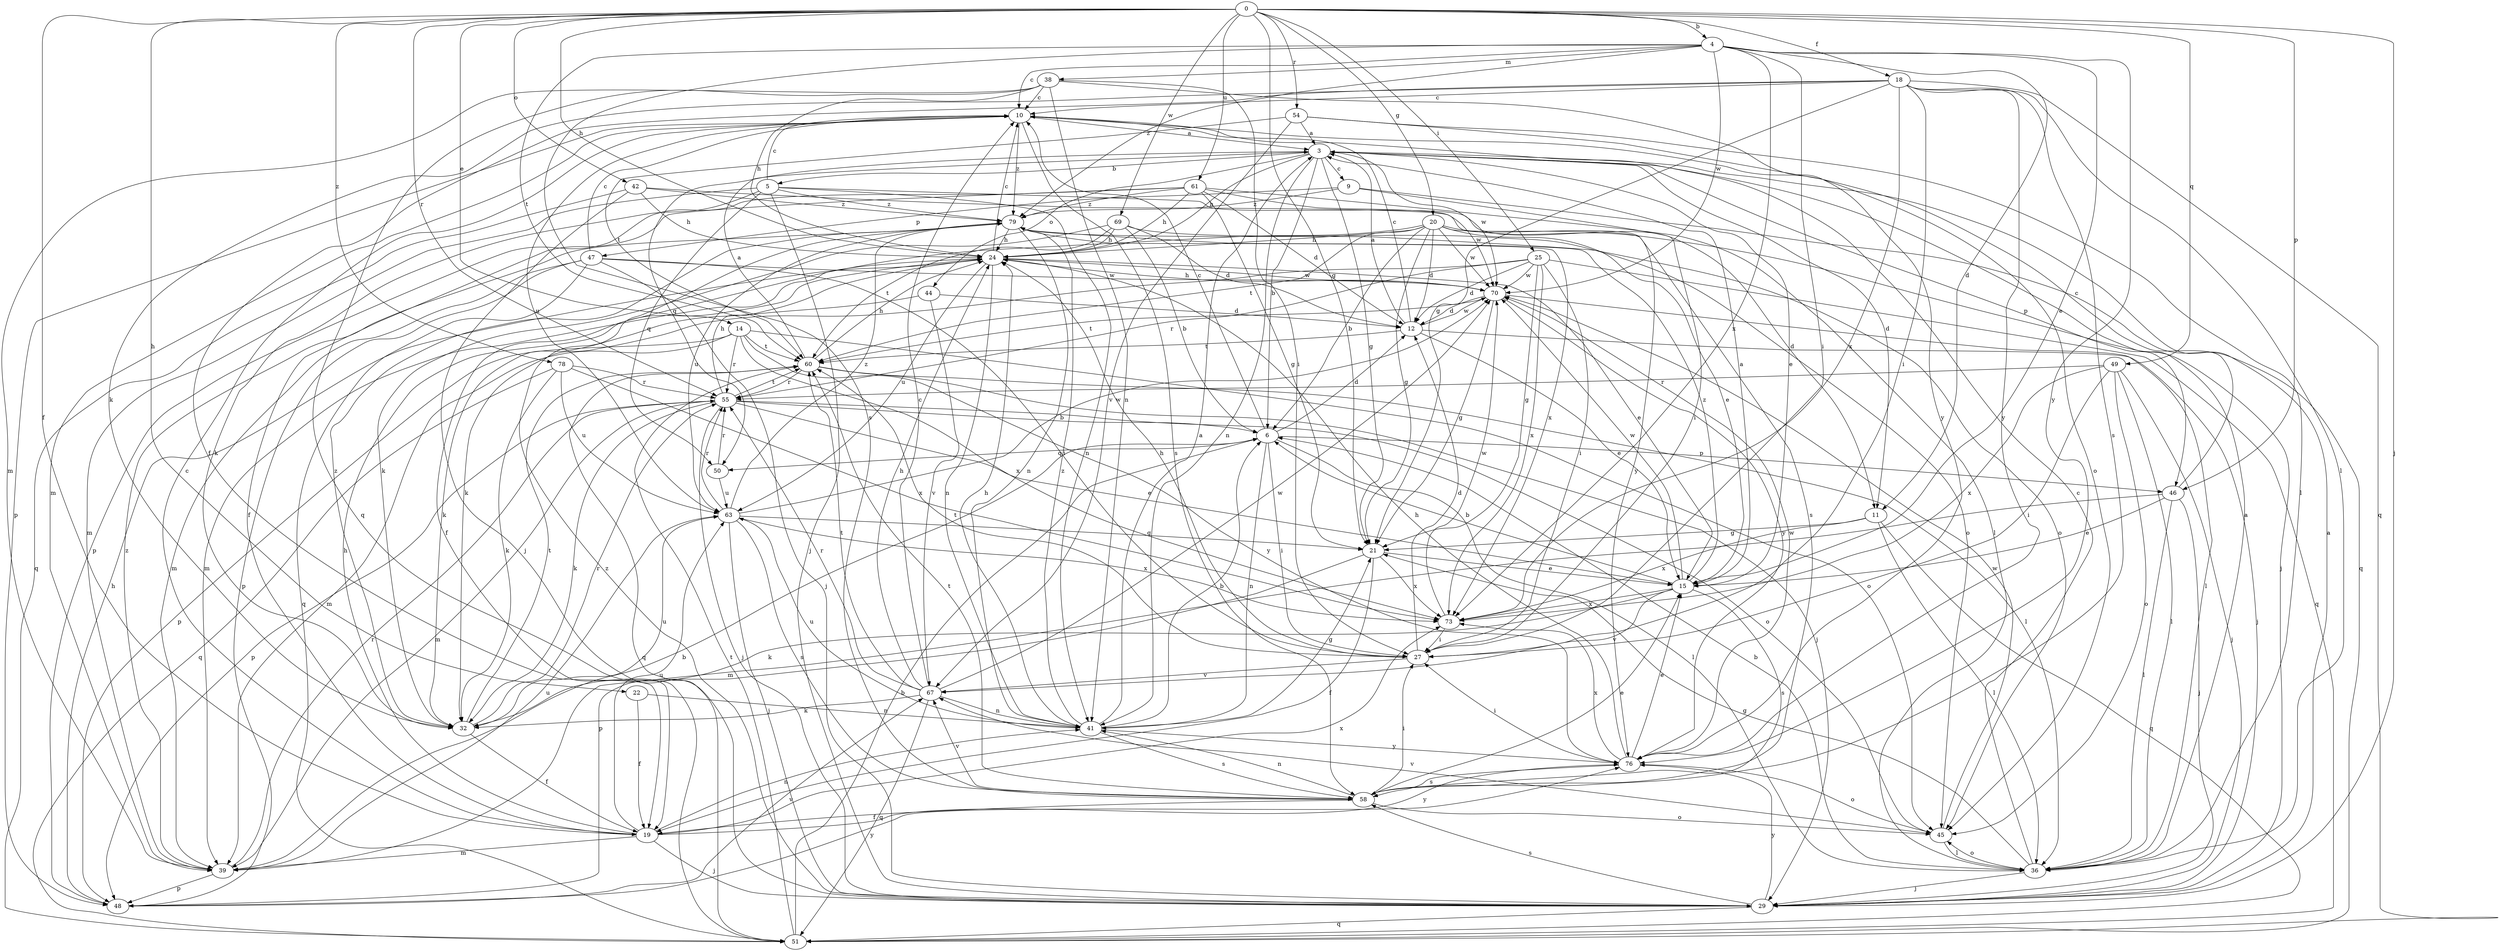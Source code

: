 strict digraph  {
0;
3;
4;
5;
6;
9;
10;
11;
12;
14;
15;
18;
19;
20;
21;
22;
24;
25;
27;
29;
32;
36;
38;
39;
41;
42;
44;
45;
46;
47;
48;
49;
50;
51;
54;
55;
58;
60;
61;
63;
67;
69;
70;
73;
76;
78;
79;
0 -> 4  [label=b];
0 -> 14  [label=e];
0 -> 18  [label=f];
0 -> 19  [label=f];
0 -> 20  [label=g];
0 -> 21  [label=g];
0 -> 22  [label=h];
0 -> 24  [label=h];
0 -> 25  [label=i];
0 -> 29  [label=j];
0 -> 42  [label=o];
0 -> 46  [label=p];
0 -> 49  [label=q];
0 -> 54  [label=r];
0 -> 55  [label=r];
0 -> 61  [label=u];
0 -> 69  [label=w];
0 -> 78  [label=z];
3 -> 5  [label=b];
3 -> 6  [label=b];
3 -> 9  [label=c];
3 -> 11  [label=d];
3 -> 15  [label=e];
3 -> 21  [label=g];
3 -> 24  [label=h];
3 -> 41  [label=n];
3 -> 44  [label=o];
3 -> 46  [label=p];
3 -> 50  [label=q];
3 -> 70  [label=w];
4 -> 10  [label=c];
4 -> 11  [label=d];
4 -> 15  [label=e];
4 -> 27  [label=i];
4 -> 38  [label=m];
4 -> 58  [label=s];
4 -> 60  [label=t];
4 -> 70  [label=w];
4 -> 73  [label=x];
4 -> 76  [label=y];
4 -> 79  [label=z];
5 -> 10  [label=c];
5 -> 11  [label=d];
5 -> 29  [label=j];
5 -> 32  [label=k];
5 -> 39  [label=m];
5 -> 41  [label=n];
5 -> 50  [label=q];
5 -> 79  [label=z];
6 -> 10  [label=c];
6 -> 12  [label=d];
6 -> 27  [label=i];
6 -> 36  [label=l];
6 -> 41  [label=n];
6 -> 46  [label=p];
6 -> 50  [label=q];
9 -> 27  [label=i];
9 -> 47  [label=p];
9 -> 51  [label=q];
9 -> 79  [label=z];
10 -> 3  [label=a];
10 -> 39  [label=m];
10 -> 48  [label=p];
10 -> 58  [label=s];
10 -> 63  [label=u];
10 -> 79  [label=z];
11 -> 21  [label=g];
11 -> 36  [label=l];
11 -> 51  [label=q];
11 -> 73  [label=x];
12 -> 3  [label=a];
12 -> 10  [label=c];
12 -> 15  [label=e];
12 -> 29  [label=j];
12 -> 60  [label=t];
12 -> 70  [label=w];
14 -> 39  [label=m];
14 -> 45  [label=o];
14 -> 48  [label=p];
14 -> 55  [label=r];
14 -> 60  [label=t];
14 -> 73  [label=x];
14 -> 76  [label=y];
15 -> 3  [label=a];
15 -> 6  [label=b];
15 -> 32  [label=k];
15 -> 58  [label=s];
15 -> 67  [label=v];
15 -> 70  [label=w];
15 -> 73  [label=x];
15 -> 79  [label=z];
18 -> 10  [label=c];
18 -> 19  [label=f];
18 -> 21  [label=g];
18 -> 27  [label=i];
18 -> 32  [label=k];
18 -> 36  [label=l];
18 -> 51  [label=q];
18 -> 58  [label=s];
18 -> 73  [label=x];
18 -> 76  [label=y];
19 -> 10  [label=c];
19 -> 24  [label=h];
19 -> 29  [label=j];
19 -> 39  [label=m];
19 -> 41  [label=n];
19 -> 63  [label=u];
19 -> 73  [label=x];
19 -> 76  [label=y];
20 -> 6  [label=b];
20 -> 12  [label=d];
20 -> 15  [label=e];
20 -> 19  [label=f];
20 -> 21  [label=g];
20 -> 24  [label=h];
20 -> 29  [label=j];
20 -> 58  [label=s];
20 -> 60  [label=t];
20 -> 70  [label=w];
21 -> 15  [label=e];
21 -> 19  [label=f];
21 -> 48  [label=p];
21 -> 73  [label=x];
22 -> 19  [label=f];
22 -> 41  [label=n];
24 -> 10  [label=c];
24 -> 15  [label=e];
24 -> 39  [label=m];
24 -> 41  [label=n];
24 -> 63  [label=u];
24 -> 70  [label=w];
25 -> 12  [label=d];
25 -> 21  [label=g];
25 -> 27  [label=i];
25 -> 32  [label=k];
25 -> 51  [label=q];
25 -> 55  [label=r];
25 -> 70  [label=w];
25 -> 73  [label=x];
27 -> 12  [label=d];
27 -> 24  [label=h];
27 -> 60  [label=t];
27 -> 67  [label=v];
29 -> 3  [label=a];
29 -> 51  [label=q];
29 -> 58  [label=s];
29 -> 76  [label=y];
29 -> 79  [label=z];
32 -> 19  [label=f];
32 -> 55  [label=r];
32 -> 60  [label=t];
32 -> 63  [label=u];
32 -> 79  [label=z];
36 -> 3  [label=a];
36 -> 6  [label=b];
36 -> 10  [label=c];
36 -> 21  [label=g];
36 -> 29  [label=j];
36 -> 45  [label=o];
38 -> 10  [label=c];
38 -> 24  [label=h];
38 -> 27  [label=i];
38 -> 39  [label=m];
38 -> 41  [label=n];
38 -> 51  [label=q];
38 -> 76  [label=y];
39 -> 6  [label=b];
39 -> 48  [label=p];
39 -> 55  [label=r];
39 -> 63  [label=u];
39 -> 79  [label=z];
41 -> 3  [label=a];
41 -> 6  [label=b];
41 -> 21  [label=g];
41 -> 24  [label=h];
41 -> 58  [label=s];
41 -> 63  [label=u];
41 -> 76  [label=y];
41 -> 79  [label=z];
42 -> 24  [label=h];
42 -> 29  [label=j];
42 -> 51  [label=q];
42 -> 76  [label=y];
42 -> 79  [label=z];
44 -> 12  [label=d];
44 -> 32  [label=k];
44 -> 67  [label=v];
45 -> 36  [label=l];
45 -> 67  [label=v];
45 -> 70  [label=w];
46 -> 10  [label=c];
46 -> 15  [label=e];
46 -> 29  [label=j];
46 -> 36  [label=l];
46 -> 39  [label=m];
47 -> 10  [label=c];
47 -> 27  [label=i];
47 -> 29  [label=j];
47 -> 39  [label=m];
47 -> 48  [label=p];
47 -> 51  [label=q];
47 -> 70  [label=w];
48 -> 24  [label=h];
48 -> 67  [label=v];
48 -> 76  [label=y];
49 -> 27  [label=i];
49 -> 29  [label=j];
49 -> 36  [label=l];
49 -> 45  [label=o];
49 -> 55  [label=r];
49 -> 73  [label=x];
50 -> 55  [label=r];
50 -> 63  [label=u];
51 -> 6  [label=b];
51 -> 60  [label=t];
54 -> 3  [label=a];
54 -> 36  [label=l];
54 -> 45  [label=o];
54 -> 60  [label=t];
54 -> 67  [label=v];
55 -> 6  [label=b];
55 -> 15  [label=e];
55 -> 24  [label=h];
55 -> 29  [label=j];
55 -> 32  [label=k];
55 -> 39  [label=m];
55 -> 45  [label=o];
55 -> 48  [label=p];
55 -> 60  [label=t];
58 -> 15  [label=e];
58 -> 19  [label=f];
58 -> 27  [label=i];
58 -> 41  [label=n];
58 -> 45  [label=o];
58 -> 60  [label=t];
58 -> 67  [label=v];
60 -> 3  [label=a];
60 -> 24  [label=h];
60 -> 29  [label=j];
60 -> 36  [label=l];
60 -> 51  [label=q];
60 -> 55  [label=r];
61 -> 12  [label=d];
61 -> 19  [label=f];
61 -> 21  [label=g];
61 -> 24  [label=h];
61 -> 36  [label=l];
61 -> 48  [label=p];
61 -> 70  [label=w];
61 -> 79  [label=z];
63 -> 21  [label=g];
63 -> 29  [label=j];
63 -> 55  [label=r];
63 -> 58  [label=s];
63 -> 70  [label=w];
63 -> 73  [label=x];
63 -> 79  [label=z];
67 -> 10  [label=c];
67 -> 24  [label=h];
67 -> 32  [label=k];
67 -> 41  [label=n];
67 -> 51  [label=q];
67 -> 55  [label=r];
67 -> 60  [label=t];
67 -> 70  [label=w];
69 -> 6  [label=b];
69 -> 12  [label=d];
69 -> 24  [label=h];
69 -> 32  [label=k];
69 -> 45  [label=o];
69 -> 60  [label=t];
70 -> 12  [label=d];
70 -> 21  [label=g];
70 -> 24  [label=h];
70 -> 36  [label=l];
70 -> 60  [label=t];
70 -> 76  [label=y];
73 -> 27  [label=i];
73 -> 70  [label=w];
76 -> 15  [label=e];
76 -> 24  [label=h];
76 -> 27  [label=i];
76 -> 45  [label=o];
76 -> 58  [label=s];
76 -> 70  [label=w];
76 -> 73  [label=x];
78 -> 32  [label=k];
78 -> 51  [label=q];
78 -> 55  [label=r];
78 -> 63  [label=u];
78 -> 73  [label=x];
79 -> 24  [label=h];
79 -> 41  [label=n];
79 -> 45  [label=o];
79 -> 63  [label=u];
79 -> 73  [label=x];
}
